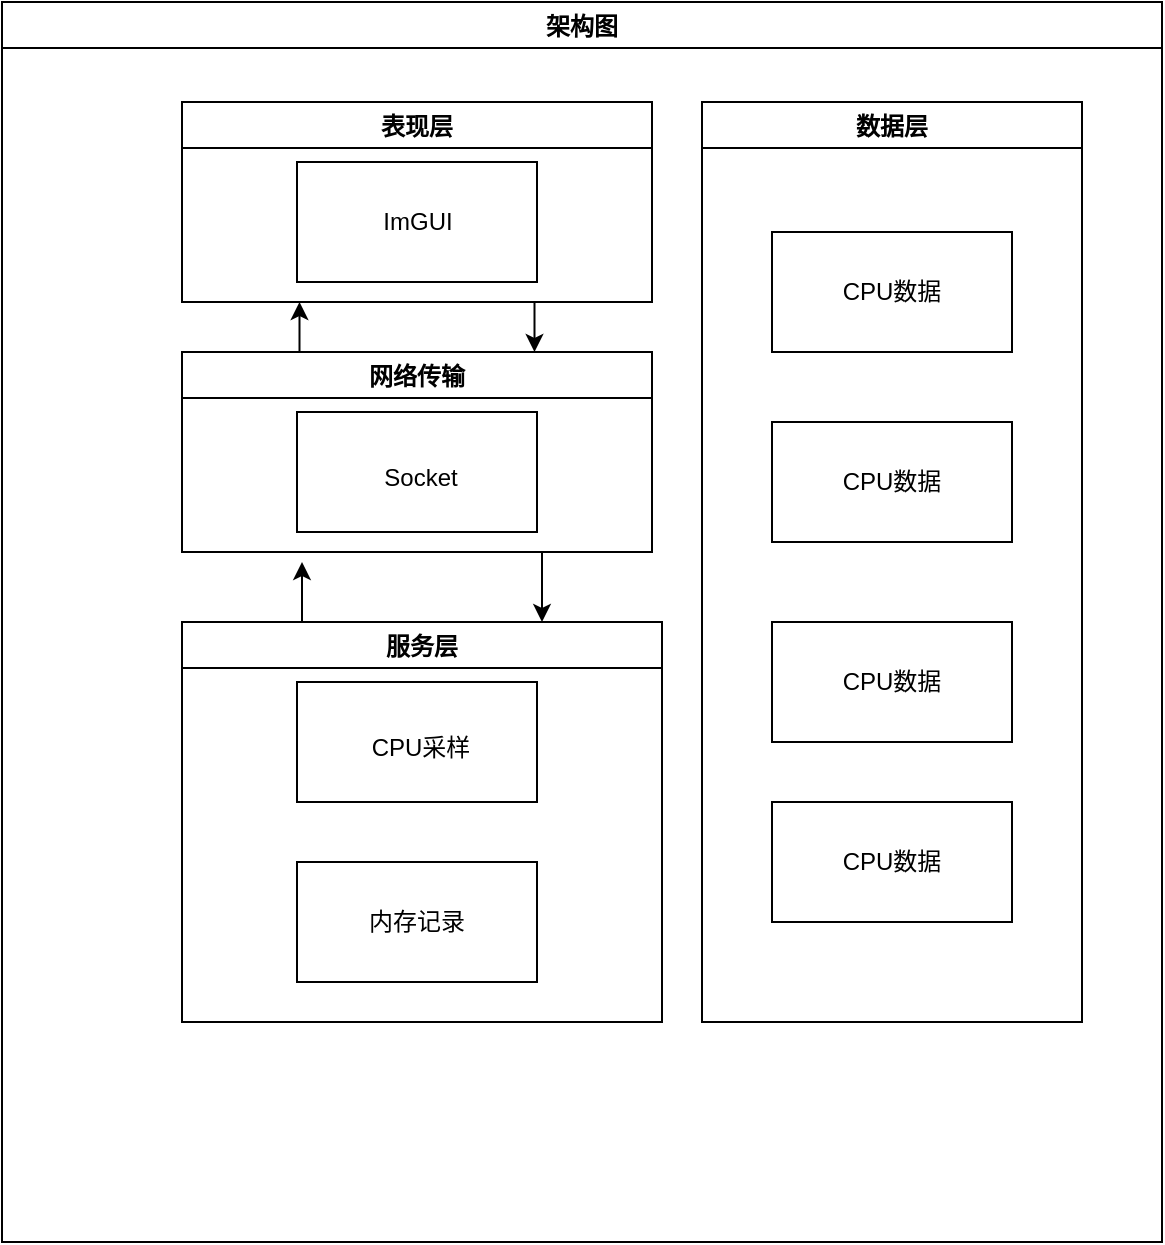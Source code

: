 <mxfile version="21.3.4" type="github">
  <diagram id="wFE0QG_FPsp0jaGvCLVb" name="Page-1">
    <mxGraphModel dx="979" dy="686" grid="1" gridSize="10" guides="1" tooltips="1" connect="1" arrows="1" fold="1" page="1" pageScale="1" pageWidth="850" pageHeight="1100" math="0" shadow="0">
      <root>
        <mxCell id="0" />
        <mxCell id="1" parent="0" />
        <mxCell id="VAAedVfZn5i6a3jvHifd-9" value="架构图" style="swimlane;" vertex="1" parent="1">
          <mxGeometry x="140" y="120" width="580" height="620" as="geometry">
            <mxRectangle x="150" y="270" width="80" height="30" as="alternateBounds" />
          </mxGeometry>
        </mxCell>
        <mxCell id="VAAedVfZn5i6a3jvHifd-19" style="edgeStyle=orthogonalEdgeStyle;rounded=0;orthogonalLoop=1;jettySize=auto;html=1;exitX=0.75;exitY=1;exitDx=0;exitDy=0;entryX=0.75;entryY=0;entryDx=0;entryDy=0;" edge="1" parent="VAAedVfZn5i6a3jvHifd-9" source="VAAedVfZn5i6a3jvHifd-11" target="VAAedVfZn5i6a3jvHifd-14">
          <mxGeometry relative="1" as="geometry" />
        </mxCell>
        <mxCell id="VAAedVfZn5i6a3jvHifd-11" value="表现层" style="swimlane;" vertex="1" parent="VAAedVfZn5i6a3jvHifd-9">
          <mxGeometry x="90" y="50" width="235" height="100" as="geometry" />
        </mxCell>
        <mxCell id="VAAedVfZn5i6a3jvHifd-12" value="" style="verticalLabelPosition=bottom;verticalAlign=top;html=1;shape=mxgraph.basic.rect;fillColor2=none;strokeWidth=1;size=20;indent=5;" vertex="1" parent="VAAedVfZn5i6a3jvHifd-11">
          <mxGeometry x="57.5" y="30" width="120" height="60" as="geometry" />
        </mxCell>
        <mxCell id="VAAedVfZn5i6a3jvHifd-13" value="ImGUI" style="text;html=1;strokeColor=none;fillColor=none;align=center;verticalAlign=middle;whiteSpace=wrap;rounded=0;" vertex="1" parent="VAAedVfZn5i6a3jvHifd-11">
          <mxGeometry x="87.5" y="45" width="60" height="30" as="geometry" />
        </mxCell>
        <mxCell id="VAAedVfZn5i6a3jvHifd-18" style="edgeStyle=orthogonalEdgeStyle;rounded=0;orthogonalLoop=1;jettySize=auto;html=1;exitX=0.25;exitY=0;exitDx=0;exitDy=0;entryX=0.25;entryY=1;entryDx=0;entryDy=0;" edge="1" parent="VAAedVfZn5i6a3jvHifd-9" source="VAAedVfZn5i6a3jvHifd-14" target="VAAedVfZn5i6a3jvHifd-11">
          <mxGeometry relative="1" as="geometry" />
        </mxCell>
        <mxCell id="VAAedVfZn5i6a3jvHifd-37" style="edgeStyle=orthogonalEdgeStyle;rounded=0;orthogonalLoop=1;jettySize=auto;html=1;exitX=0.75;exitY=1;exitDx=0;exitDy=0;entryX=0.75;entryY=0;entryDx=0;entryDy=0;" edge="1" parent="VAAedVfZn5i6a3jvHifd-9" source="VAAedVfZn5i6a3jvHifd-14" target="VAAedVfZn5i6a3jvHifd-20">
          <mxGeometry relative="1" as="geometry" />
        </mxCell>
        <mxCell id="VAAedVfZn5i6a3jvHifd-14" value="网络传输" style="swimlane;" vertex="1" parent="VAAedVfZn5i6a3jvHifd-9">
          <mxGeometry x="90" y="175" width="235" height="100" as="geometry" />
        </mxCell>
        <mxCell id="VAAedVfZn5i6a3jvHifd-15" value="" style="verticalLabelPosition=bottom;verticalAlign=top;html=1;shape=mxgraph.basic.rect;fillColor2=none;strokeWidth=1;size=20;indent=5;" vertex="1" parent="VAAedVfZn5i6a3jvHifd-14">
          <mxGeometry x="57.5" y="30" width="120" height="60" as="geometry" />
        </mxCell>
        <mxCell id="VAAedVfZn5i6a3jvHifd-16" value="Socket" style="text;html=1;strokeColor=none;fillColor=none;align=center;verticalAlign=middle;whiteSpace=wrap;rounded=0;" vertex="1" parent="VAAedVfZn5i6a3jvHifd-14">
          <mxGeometry x="87.5" y="45" width="62.5" height="35" as="geometry" />
        </mxCell>
        <mxCell id="VAAedVfZn5i6a3jvHifd-36" style="edgeStyle=orthogonalEdgeStyle;rounded=0;orthogonalLoop=1;jettySize=auto;html=1;exitX=0.25;exitY=0;exitDx=0;exitDy=0;" edge="1" parent="VAAedVfZn5i6a3jvHifd-9" source="VAAedVfZn5i6a3jvHifd-20">
          <mxGeometry relative="1" as="geometry">
            <mxPoint x="150" y="280" as="targetPoint" />
          </mxGeometry>
        </mxCell>
        <mxCell id="VAAedVfZn5i6a3jvHifd-20" value="服务层" style="swimlane;" vertex="1" parent="VAAedVfZn5i6a3jvHifd-9">
          <mxGeometry x="90" y="310" width="240" height="200" as="geometry" />
        </mxCell>
        <mxCell id="VAAedVfZn5i6a3jvHifd-21" value="" style="verticalLabelPosition=bottom;verticalAlign=top;html=1;shape=mxgraph.basic.rect;fillColor2=none;strokeWidth=1;size=20;indent=5;" vertex="1" parent="VAAedVfZn5i6a3jvHifd-20">
          <mxGeometry x="57.5" y="30" width="120" height="60" as="geometry" />
        </mxCell>
        <mxCell id="VAAedVfZn5i6a3jvHifd-22" value="CPU采样" style="text;html=1;strokeColor=none;fillColor=none;align=center;verticalAlign=middle;whiteSpace=wrap;rounded=0;" vertex="1" parent="VAAedVfZn5i6a3jvHifd-20">
          <mxGeometry x="87.5" y="45" width="62.5" height="35" as="geometry" />
        </mxCell>
        <mxCell id="VAAedVfZn5i6a3jvHifd-23" value="" style="verticalLabelPosition=bottom;verticalAlign=top;html=1;shape=mxgraph.basic.rect;fillColor2=none;strokeWidth=1;size=20;indent=5;" vertex="1" parent="VAAedVfZn5i6a3jvHifd-20">
          <mxGeometry x="57.5" y="120" width="120" height="60" as="geometry" />
        </mxCell>
        <mxCell id="VAAedVfZn5i6a3jvHifd-24" value="内存记录" style="text;html=1;strokeColor=none;fillColor=none;align=center;verticalAlign=middle;whiteSpace=wrap;rounded=0;" vertex="1" parent="VAAedVfZn5i6a3jvHifd-20">
          <mxGeometry x="86.25" y="132.5" width="62.5" height="35" as="geometry" />
        </mxCell>
        <mxCell id="VAAedVfZn5i6a3jvHifd-25" value="数据层" style="swimlane;" vertex="1" parent="VAAedVfZn5i6a3jvHifd-9">
          <mxGeometry x="350" y="50" width="190" height="460" as="geometry" />
        </mxCell>
        <mxCell id="VAAedVfZn5i6a3jvHifd-28" value="" style="verticalLabelPosition=bottom;verticalAlign=top;html=1;shape=mxgraph.basic.rect;fillColor2=none;strokeWidth=1;size=20;indent=5;" vertex="1" parent="VAAedVfZn5i6a3jvHifd-25">
          <mxGeometry x="35" y="65" width="120" height="60" as="geometry" />
        </mxCell>
        <mxCell id="VAAedVfZn5i6a3jvHifd-29" value="" style="verticalLabelPosition=bottom;verticalAlign=top;html=1;shape=mxgraph.basic.rect;fillColor2=none;strokeWidth=1;size=20;indent=5;" vertex="1" parent="VAAedVfZn5i6a3jvHifd-25">
          <mxGeometry x="35" y="160" width="120" height="60" as="geometry" />
        </mxCell>
        <mxCell id="VAAedVfZn5i6a3jvHifd-30" value="" style="verticalLabelPosition=bottom;verticalAlign=top;html=1;shape=mxgraph.basic.rect;fillColor2=none;strokeWidth=1;size=20;indent=5;" vertex="1" parent="VAAedVfZn5i6a3jvHifd-25">
          <mxGeometry x="35" y="260" width="120" height="60" as="geometry" />
        </mxCell>
        <mxCell id="VAAedVfZn5i6a3jvHifd-31" value="" style="verticalLabelPosition=bottom;verticalAlign=top;html=1;shape=mxgraph.basic.rect;fillColor2=none;strokeWidth=1;size=20;indent=5;" vertex="1" parent="VAAedVfZn5i6a3jvHifd-25">
          <mxGeometry x="35" y="350" width="120" height="60" as="geometry" />
        </mxCell>
        <mxCell id="VAAedVfZn5i6a3jvHifd-32" value="CPU数据" style="text;html=1;strokeColor=none;fillColor=none;align=center;verticalAlign=middle;whiteSpace=wrap;rounded=0;" vertex="1" parent="VAAedVfZn5i6a3jvHifd-25">
          <mxGeometry x="65" y="80" width="60" height="30" as="geometry" />
        </mxCell>
        <mxCell id="VAAedVfZn5i6a3jvHifd-33" value="CPU数据" style="text;html=1;strokeColor=none;fillColor=none;align=center;verticalAlign=middle;whiteSpace=wrap;rounded=0;" vertex="1" parent="VAAedVfZn5i6a3jvHifd-25">
          <mxGeometry x="65" y="175" width="60" height="30" as="geometry" />
        </mxCell>
        <mxCell id="VAAedVfZn5i6a3jvHifd-34" value="CPU数据" style="text;html=1;strokeColor=none;fillColor=none;align=center;verticalAlign=middle;whiteSpace=wrap;rounded=0;" vertex="1" parent="VAAedVfZn5i6a3jvHifd-25">
          <mxGeometry x="65" y="275" width="60" height="30" as="geometry" />
        </mxCell>
        <mxCell id="VAAedVfZn5i6a3jvHifd-35" value="CPU数据" style="text;html=1;strokeColor=none;fillColor=none;align=center;verticalAlign=middle;whiteSpace=wrap;rounded=0;" vertex="1" parent="VAAedVfZn5i6a3jvHifd-25">
          <mxGeometry x="65" y="365" width="60" height="30" as="geometry" />
        </mxCell>
      </root>
    </mxGraphModel>
  </diagram>
</mxfile>
